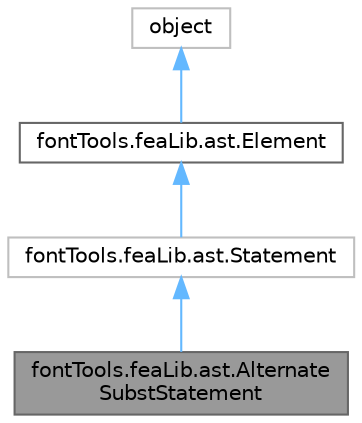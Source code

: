 digraph "fontTools.feaLib.ast.AlternateSubstStatement"
{
 // LATEX_PDF_SIZE
  bgcolor="transparent";
  edge [fontname=Helvetica,fontsize=10,labelfontname=Helvetica,labelfontsize=10];
  node [fontname=Helvetica,fontsize=10,shape=box,height=0.2,width=0.4];
  Node1 [id="Node000001",label="fontTools.feaLib.ast.Alternate\lSubstStatement",height=0.2,width=0.4,color="gray40", fillcolor="grey60", style="filled", fontcolor="black",tooltip=" "];
  Node2 -> Node1 [id="edge1_Node000001_Node000002",dir="back",color="steelblue1",style="solid",tooltip=" "];
  Node2 [id="Node000002",label="fontTools.feaLib.ast.Statement",height=0.2,width=0.4,color="grey75", fillcolor="white", style="filled",URL="$de/d77/classfontTools_1_1feaLib_1_1ast_1_1Statement.html",tooltip=" "];
  Node3 -> Node2 [id="edge2_Node000002_Node000003",dir="back",color="steelblue1",style="solid",tooltip=" "];
  Node3 [id="Node000003",label="fontTools.feaLib.ast.Element",height=0.2,width=0.4,color="gray40", fillcolor="white", style="filled",URL="$d0/dc1/classfontTools_1_1feaLib_1_1ast_1_1Element.html",tooltip=" "];
  Node4 -> Node3 [id="edge3_Node000003_Node000004",dir="back",color="steelblue1",style="solid",tooltip=" "];
  Node4 [id="Node000004",label="object",height=0.2,width=0.4,color="grey75", fillcolor="white", style="filled",tooltip=" "];
}
